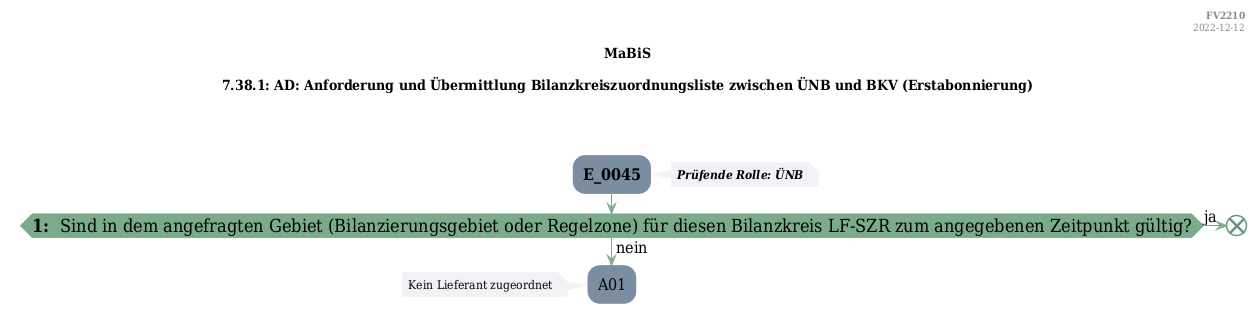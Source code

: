 @startuml
skinparam Shadowing false
skinparam NoteBorderColor #f3f1f6
skinparam NoteBackgroundColor #f3f1f6
skinparam NoteFontSize 12
skinparam ActivityBorderColor none
skinparam ActivityBackgroundColor #7a8da1
skinparam ActivityFontSize 16
skinparam ArrowColor #7aab8a
skinparam ArrowFontSize 16
skinparam ActivityDiamondBackgroundColor #7aab8a
skinparam ActivityDiamondBorderColor #7aab8a
skinparam ActivityDiamondFontSize 18
skinparam defaultFontName DejaVu Serif Condensed
skinparam ActivityEndColor #669580

header
<b>FV2210
2022-12-12
endheader

title
MaBiS

7.38.1: AD: Anforderung und Übermittlung Bilanzkreiszuordnungsliste zwischen ÜNB und BKV (Erstabonnierung)



end title
:<b>E_0045</b>;
note right
<b><i>Prüfende Rolle: ÜNB
end note

if (<b>1: </b> Sind in dem angefragten Gebiet (Bilanzierungsgebiet oder Regelzone&#41; für diesen Bilanzkreis LF-SZR zum angegebenen Zeitpunkt gültig?) then (ja)
    end
else (nein)
    :A01;
    note left
        Kein Lieferant zugeordnet
    endnote
    kill;
endif

@enduml
